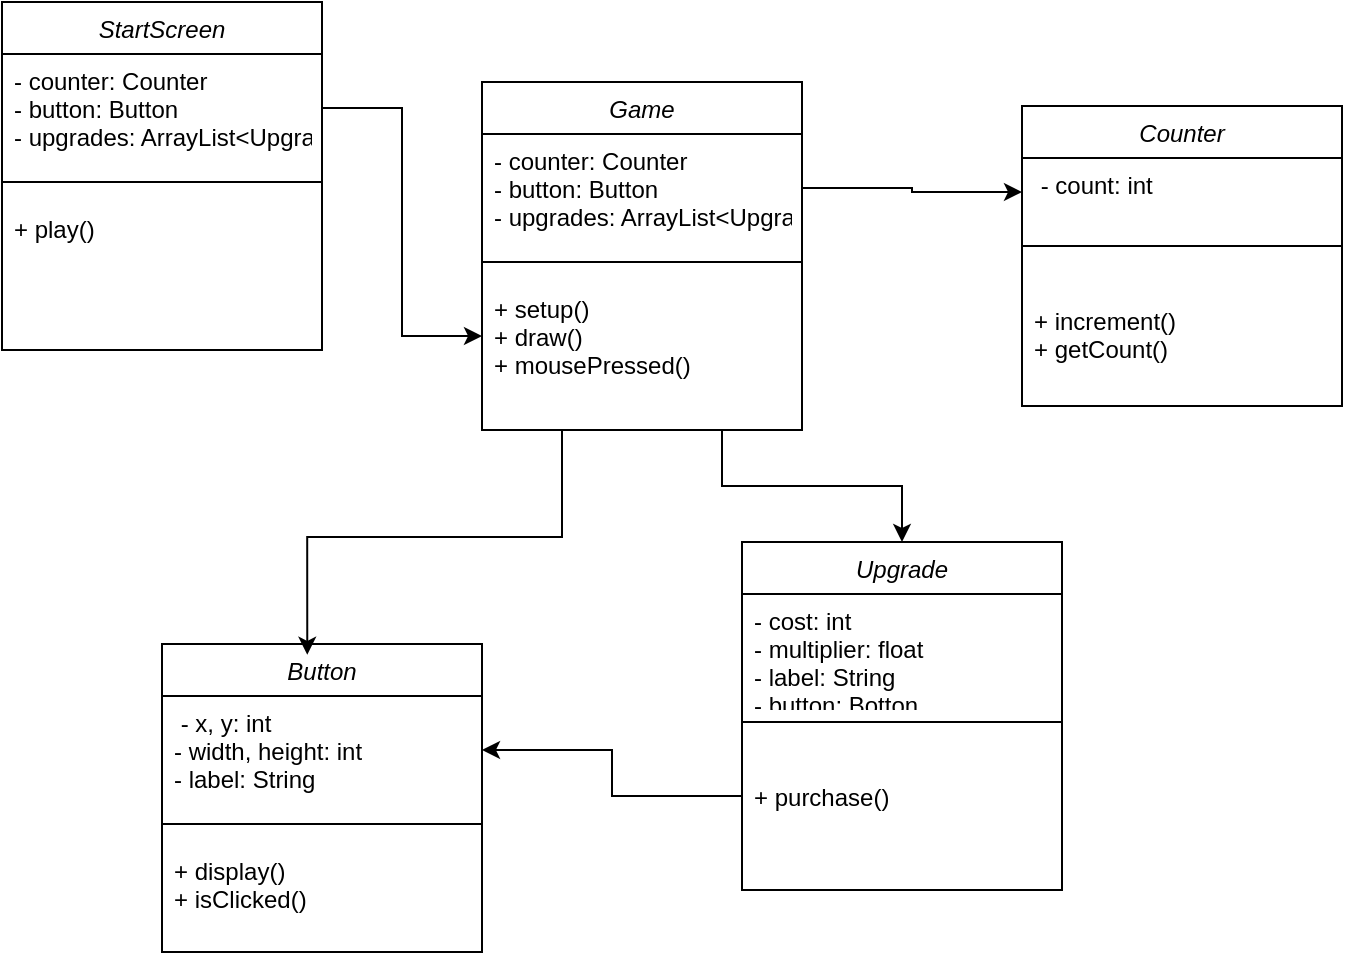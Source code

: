 <mxfile version="26.1.1">
  <diagram id="C5RBs43oDa-KdzZeNtuy" name="Page-1">
    <mxGraphModel dx="1018" dy="695" grid="1" gridSize="10" guides="1" tooltips="1" connect="1" arrows="1" fold="1" page="1" pageScale="1" pageWidth="827" pageHeight="1169" math="0" shadow="0">
      <root>
        <mxCell id="WIyWlLk6GJQsqaUBKTNV-0" />
        <mxCell id="WIyWlLk6GJQsqaUBKTNV-1" parent="WIyWlLk6GJQsqaUBKTNV-0" />
        <mxCell id="1ojvOnOQwQCoce_6Dx5a-27" style="edgeStyle=orthogonalEdgeStyle;rounded=0;orthogonalLoop=1;jettySize=auto;html=1;exitX=0.75;exitY=1;exitDx=0;exitDy=0;entryX=0.5;entryY=0;entryDx=0;entryDy=0;" edge="1" parent="WIyWlLk6GJQsqaUBKTNV-1" source="zkfFHV4jXpPFQw0GAbJ--0" target="1ojvOnOQwQCoce_6Dx5a-17">
          <mxGeometry relative="1" as="geometry" />
        </mxCell>
        <mxCell id="zkfFHV4jXpPFQw0GAbJ--0" value="Game" style="swimlane;fontStyle=2;align=center;verticalAlign=top;childLayout=stackLayout;horizontal=1;startSize=26;horizontalStack=0;resizeParent=1;resizeLast=0;collapsible=1;marginBottom=0;rounded=0;shadow=0;strokeWidth=1;" parent="WIyWlLk6GJQsqaUBKTNV-1" vertex="1">
          <mxGeometry x="270" y="150" width="160" height="174" as="geometry">
            <mxRectangle x="230" y="140" width="160" height="26" as="alternateBounds" />
          </mxGeometry>
        </mxCell>
        <mxCell id="zkfFHV4jXpPFQw0GAbJ--1" value="- counter: Counter&#xa;- button: Button&#xa;- upgrades: ArrayList&lt;Upgrade&#xa;" style="text;align=left;verticalAlign=top;spacingLeft=4;spacingRight=4;overflow=hidden;rotatable=0;points=[[0,0.5],[1,0.5]];portConstraint=eastwest;" parent="zkfFHV4jXpPFQw0GAbJ--0" vertex="1">
          <mxGeometry y="26" width="160" height="54" as="geometry" />
        </mxCell>
        <mxCell id="zkfFHV4jXpPFQw0GAbJ--4" value="" style="line;html=1;strokeWidth=1;align=left;verticalAlign=middle;spacingTop=-1;spacingLeft=3;spacingRight=3;rotatable=0;labelPosition=right;points=[];portConstraint=eastwest;" parent="zkfFHV4jXpPFQw0GAbJ--0" vertex="1">
          <mxGeometry y="80" width="160" height="20" as="geometry" />
        </mxCell>
        <mxCell id="1ojvOnOQwQCoce_6Dx5a-0" value="+ setup()&#xa;+ draw()&#xa;+ mousePressed()" style="text;align=left;verticalAlign=top;spacingLeft=4;spacingRight=4;overflow=hidden;rotatable=0;points=[[0,0.5],[1,0.5]];portConstraint=eastwest;" vertex="1" parent="zkfFHV4jXpPFQw0GAbJ--0">
          <mxGeometry y="100" width="160" height="54" as="geometry" />
        </mxCell>
        <mxCell id="1ojvOnOQwQCoce_6Dx5a-1" value="Counter" style="swimlane;fontStyle=2;align=center;verticalAlign=top;childLayout=stackLayout;horizontal=1;startSize=26;horizontalStack=0;resizeParent=1;resizeLast=0;collapsible=1;marginBottom=0;rounded=0;shadow=0;strokeWidth=1;" vertex="1" parent="WIyWlLk6GJQsqaUBKTNV-1">
          <mxGeometry x="540" y="162" width="160" height="150" as="geometry">
            <mxRectangle x="230" y="140" width="160" height="26" as="alternateBounds" />
          </mxGeometry>
        </mxCell>
        <mxCell id="1ojvOnOQwQCoce_6Dx5a-2" value=" - count: int" style="text;align=left;verticalAlign=top;spacingLeft=4;spacingRight=4;overflow=hidden;rotatable=0;points=[[0,0.5],[1,0.5]];portConstraint=eastwest;" vertex="1" parent="1ojvOnOQwQCoce_6Dx5a-1">
          <mxGeometry y="26" width="160" height="34" as="geometry" />
        </mxCell>
        <mxCell id="1ojvOnOQwQCoce_6Dx5a-3" value="" style="line;html=1;strokeWidth=1;align=left;verticalAlign=middle;spacingTop=-1;spacingLeft=3;spacingRight=3;rotatable=0;labelPosition=right;points=[];portConstraint=eastwest;" vertex="1" parent="1ojvOnOQwQCoce_6Dx5a-1">
          <mxGeometry y="60" width="160" height="20" as="geometry" />
        </mxCell>
        <mxCell id="1ojvOnOQwQCoce_6Dx5a-4" value="&#xa;+ increment()&#xa;+ getCount() " style="text;align=left;verticalAlign=top;spacingLeft=4;spacingRight=4;overflow=hidden;rotatable=0;points=[[0,0.5],[1,0.5]];portConstraint=eastwest;" vertex="1" parent="1ojvOnOQwQCoce_6Dx5a-1">
          <mxGeometry y="80" width="160" height="70" as="geometry" />
        </mxCell>
        <mxCell id="1ojvOnOQwQCoce_6Dx5a-13" value="Button&#xa;" style="swimlane;fontStyle=2;align=center;verticalAlign=top;childLayout=stackLayout;horizontal=1;startSize=26;horizontalStack=0;resizeParent=1;resizeLast=0;collapsible=1;marginBottom=0;rounded=0;shadow=0;strokeWidth=1;" vertex="1" parent="WIyWlLk6GJQsqaUBKTNV-1">
          <mxGeometry x="110" y="431" width="160" height="154" as="geometry">
            <mxRectangle x="230" y="140" width="160" height="26" as="alternateBounds" />
          </mxGeometry>
        </mxCell>
        <mxCell id="1ojvOnOQwQCoce_6Dx5a-14" value=" - x, y: int&#xa;- width, height: int&#xa;- label: String&#xa;" style="text;align=left;verticalAlign=top;spacingLeft=4;spacingRight=4;overflow=hidden;rotatable=0;points=[[0,0.5],[1,0.5]];portConstraint=eastwest;" vertex="1" parent="1ojvOnOQwQCoce_6Dx5a-13">
          <mxGeometry y="26" width="160" height="54" as="geometry" />
        </mxCell>
        <mxCell id="1ojvOnOQwQCoce_6Dx5a-15" value="" style="line;html=1;strokeWidth=1;align=left;verticalAlign=middle;spacingTop=-1;spacingLeft=3;spacingRight=3;rotatable=0;labelPosition=right;points=[];portConstraint=eastwest;" vertex="1" parent="1ojvOnOQwQCoce_6Dx5a-13">
          <mxGeometry y="80" width="160" height="20" as="geometry" />
        </mxCell>
        <mxCell id="1ojvOnOQwQCoce_6Dx5a-16" value="+ display()&#xa;+ isClicked()" style="text;align=left;verticalAlign=top;spacingLeft=4;spacingRight=4;overflow=hidden;rotatable=0;points=[[0,0.5],[1,0.5]];portConstraint=eastwest;" vertex="1" parent="1ojvOnOQwQCoce_6Dx5a-13">
          <mxGeometry y="100" width="160" height="54" as="geometry" />
        </mxCell>
        <mxCell id="1ojvOnOQwQCoce_6Dx5a-17" value="Upgrade" style="swimlane;fontStyle=2;align=center;verticalAlign=top;childLayout=stackLayout;horizontal=1;startSize=26;horizontalStack=0;resizeParent=1;resizeLast=0;collapsible=1;marginBottom=0;rounded=0;shadow=0;strokeWidth=1;" vertex="1" parent="WIyWlLk6GJQsqaUBKTNV-1">
          <mxGeometry x="400" y="380" width="160" height="174" as="geometry">
            <mxRectangle x="230" y="140" width="160" height="26" as="alternateBounds" />
          </mxGeometry>
        </mxCell>
        <mxCell id="1ojvOnOQwQCoce_6Dx5a-18" value="- cost: int&#xa;- multiplier: float&#xa;- label: String&#xa;- button: Botton" style="text;align=left;verticalAlign=top;spacingLeft=4;spacingRight=4;overflow=hidden;rotatable=0;points=[[0,0.5],[1,0.5]];portConstraint=eastwest;" vertex="1" parent="1ojvOnOQwQCoce_6Dx5a-17">
          <mxGeometry y="26" width="160" height="54" as="geometry" />
        </mxCell>
        <mxCell id="1ojvOnOQwQCoce_6Dx5a-19" value="" style="line;html=1;strokeWidth=1;align=left;verticalAlign=middle;spacingTop=-1;spacingLeft=3;spacingRight=3;rotatable=0;labelPosition=right;points=[];portConstraint=eastwest;" vertex="1" parent="1ojvOnOQwQCoce_6Dx5a-17">
          <mxGeometry y="80" width="160" height="20" as="geometry" />
        </mxCell>
        <mxCell id="1ojvOnOQwQCoce_6Dx5a-20" value="&#xa;+ purchase()&#xa;" style="text;align=left;verticalAlign=top;spacingLeft=4;spacingRight=4;overflow=hidden;rotatable=0;points=[[0,0.5],[1,0.5]];portConstraint=eastwest;" vertex="1" parent="1ojvOnOQwQCoce_6Dx5a-17">
          <mxGeometry y="100" width="160" height="54" as="geometry" />
        </mxCell>
        <mxCell id="1ojvOnOQwQCoce_6Dx5a-21" value="StartScreen" style="swimlane;fontStyle=2;align=center;verticalAlign=top;childLayout=stackLayout;horizontal=1;startSize=26;horizontalStack=0;resizeParent=1;resizeLast=0;collapsible=1;marginBottom=0;rounded=0;shadow=0;strokeWidth=1;" vertex="1" parent="WIyWlLk6GJQsqaUBKTNV-1">
          <mxGeometry x="30" y="110" width="160" height="174" as="geometry">
            <mxRectangle x="230" y="140" width="160" height="26" as="alternateBounds" />
          </mxGeometry>
        </mxCell>
        <mxCell id="1ojvOnOQwQCoce_6Dx5a-22" value="- counter: Counter&#xa;- button: Button&#xa;- upgrades: ArrayList&lt;Upgrade&#xa;" style="text;align=left;verticalAlign=top;spacingLeft=4;spacingRight=4;overflow=hidden;rotatable=0;points=[[0,0.5],[1,0.5]];portConstraint=eastwest;" vertex="1" parent="1ojvOnOQwQCoce_6Dx5a-21">
          <mxGeometry y="26" width="160" height="54" as="geometry" />
        </mxCell>
        <mxCell id="1ojvOnOQwQCoce_6Dx5a-23" value="" style="line;html=1;strokeWidth=1;align=left;verticalAlign=middle;spacingTop=-1;spacingLeft=3;spacingRight=3;rotatable=0;labelPosition=right;points=[];portConstraint=eastwest;" vertex="1" parent="1ojvOnOQwQCoce_6Dx5a-21">
          <mxGeometry y="80" width="160" height="20" as="geometry" />
        </mxCell>
        <mxCell id="1ojvOnOQwQCoce_6Dx5a-24" value="+ play()" style="text;align=left;verticalAlign=top;spacingLeft=4;spacingRight=4;overflow=hidden;rotatable=0;points=[[0,0.5],[1,0.5]];portConstraint=eastwest;" vertex="1" parent="1ojvOnOQwQCoce_6Dx5a-21">
          <mxGeometry y="100" width="160" height="54" as="geometry" />
        </mxCell>
        <mxCell id="1ojvOnOQwQCoce_6Dx5a-25" style="edgeStyle=orthogonalEdgeStyle;rounded=0;orthogonalLoop=1;jettySize=auto;html=1;exitX=1;exitY=0.5;exitDx=0;exitDy=0;entryX=0;entryY=0.5;entryDx=0;entryDy=0;" edge="1" parent="WIyWlLk6GJQsqaUBKTNV-1" source="1ojvOnOQwQCoce_6Dx5a-22" target="1ojvOnOQwQCoce_6Dx5a-0">
          <mxGeometry relative="1" as="geometry" />
        </mxCell>
        <mxCell id="1ojvOnOQwQCoce_6Dx5a-26" style="edgeStyle=orthogonalEdgeStyle;rounded=0;orthogonalLoop=1;jettySize=auto;html=1;exitX=0.25;exitY=1;exitDx=0;exitDy=0;entryX=0.454;entryY=0.035;entryDx=0;entryDy=0;entryPerimeter=0;" edge="1" parent="WIyWlLk6GJQsqaUBKTNV-1" source="zkfFHV4jXpPFQw0GAbJ--0" target="1ojvOnOQwQCoce_6Dx5a-13">
          <mxGeometry relative="1" as="geometry" />
        </mxCell>
        <mxCell id="1ojvOnOQwQCoce_6Dx5a-28" style="edgeStyle=orthogonalEdgeStyle;rounded=0;orthogonalLoop=1;jettySize=auto;html=1;exitX=0;exitY=0.5;exitDx=0;exitDy=0;entryX=1;entryY=0.5;entryDx=0;entryDy=0;" edge="1" parent="WIyWlLk6GJQsqaUBKTNV-1" source="1ojvOnOQwQCoce_6Dx5a-20" target="1ojvOnOQwQCoce_6Dx5a-14">
          <mxGeometry relative="1" as="geometry" />
        </mxCell>
        <mxCell id="1ojvOnOQwQCoce_6Dx5a-30" style="edgeStyle=orthogonalEdgeStyle;rounded=0;orthogonalLoop=1;jettySize=auto;html=1;exitX=1;exitY=0.5;exitDx=0;exitDy=0;entryX=0;entryY=0.5;entryDx=0;entryDy=0;" edge="1" parent="WIyWlLk6GJQsqaUBKTNV-1" source="zkfFHV4jXpPFQw0GAbJ--1" target="1ojvOnOQwQCoce_6Dx5a-2">
          <mxGeometry relative="1" as="geometry" />
        </mxCell>
      </root>
    </mxGraphModel>
  </diagram>
</mxfile>
